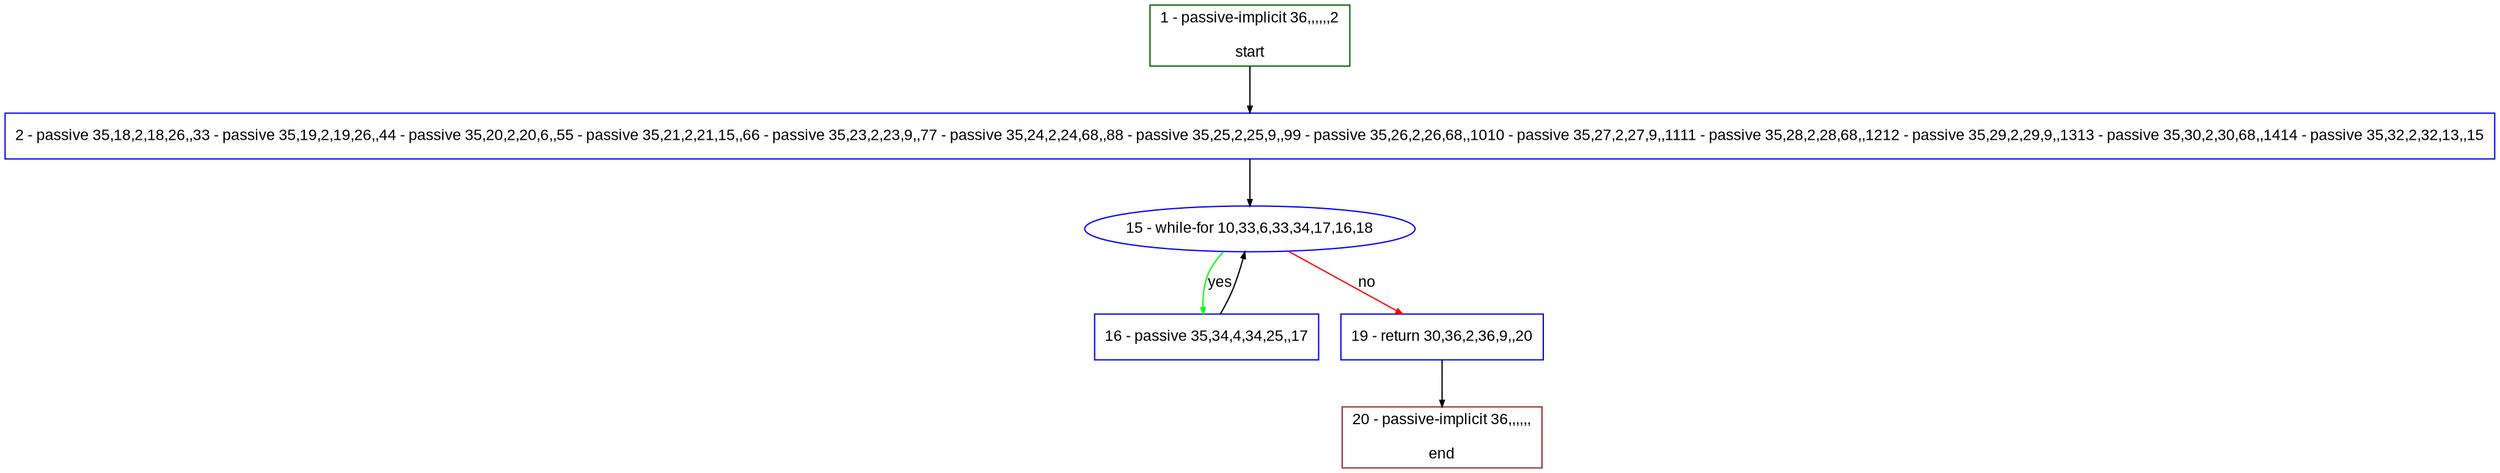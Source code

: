 digraph "" {
  graph [bgcolor="white", fillcolor="#FFFFCC", pack="true", packmode="clust", fontname="Arial", label="", fontsize="12", compound="true", style="rounded,filled"];
  node [node_initialized="no", fillcolor="white", fontname="Arial", label="", color="grey", fontsize="12", fixedsize="false", compound="true", shape="rectangle", style="filled"];
  edge [arrowtail="none", lhead="", fontcolor="black", fontname="Arial", label="", color="black", fontsize="12", arrowhead="normal", arrowsize="0.5", compound="true", ltail="", dir="forward"];
  __N1 [fillcolor="#ffffff", label="2 - passive 35,18,2,18,26,,33 - passive 35,19,2,19,26,,44 - passive 35,20,2,20,6,,55 - passive 35,21,2,21,15,,66 - passive 35,23,2,23,9,,77 - passive 35,24,2,24,68,,88 - passive 35,25,2,25,9,,99 - passive 35,26,2,26,68,,1010 - passive 35,27,2,27,9,,1111 - passive 35,28,2,28,68,,1212 - passive 35,29,2,29,9,,1313 - passive 35,30,2,30,68,,1414 - passive 35,32,2,32,13,,15", color="#0000ff", shape="box", style="filled"];
  __N2 [fillcolor="#ffffff", label="1 - passive-implicit 36,,,,,,2\n\nstart", color="#006400", shape="box", style="filled"];
  __N3 [fillcolor="#ffffff", label="15 - while-for 10,33,6,33,34,17,16,18", color="#0000ff", shape="oval", style="filled"];
  __N4 [fillcolor="#ffffff", label="16 - passive 35,34,4,34,25,,17", color="#0000ff", shape="box", style="filled"];
  __N5 [fillcolor="#ffffff", label="19 - return 30,36,2,36,9,,20", color="#0000ff", shape="box", style="filled"];
  __N6 [fillcolor="#ffffff", label="20 - passive-implicit 36,,,,,,\n\nend", color="#a52a2a", shape="box", style="filled"];
  __N2 -> __N1 [arrowtail="none", color="#000000", label="", arrowhead="normal", dir="forward"];
  __N1 -> __N3 [arrowtail="none", color="#000000", label="", arrowhead="normal", dir="forward"];
  __N3 -> __N4 [arrowtail="none", color="#00ff00", label="yes", arrowhead="normal", dir="forward"];
  __N4 -> __N3 [arrowtail="none", color="#000000", label="", arrowhead="normal", dir="forward"];
  __N3 -> __N5 [arrowtail="none", color="#ff0000", label="no", arrowhead="normal", dir="forward"];
  __N5 -> __N6 [arrowtail="none", color="#000000", label="", arrowhead="normal", dir="forward"];
}
